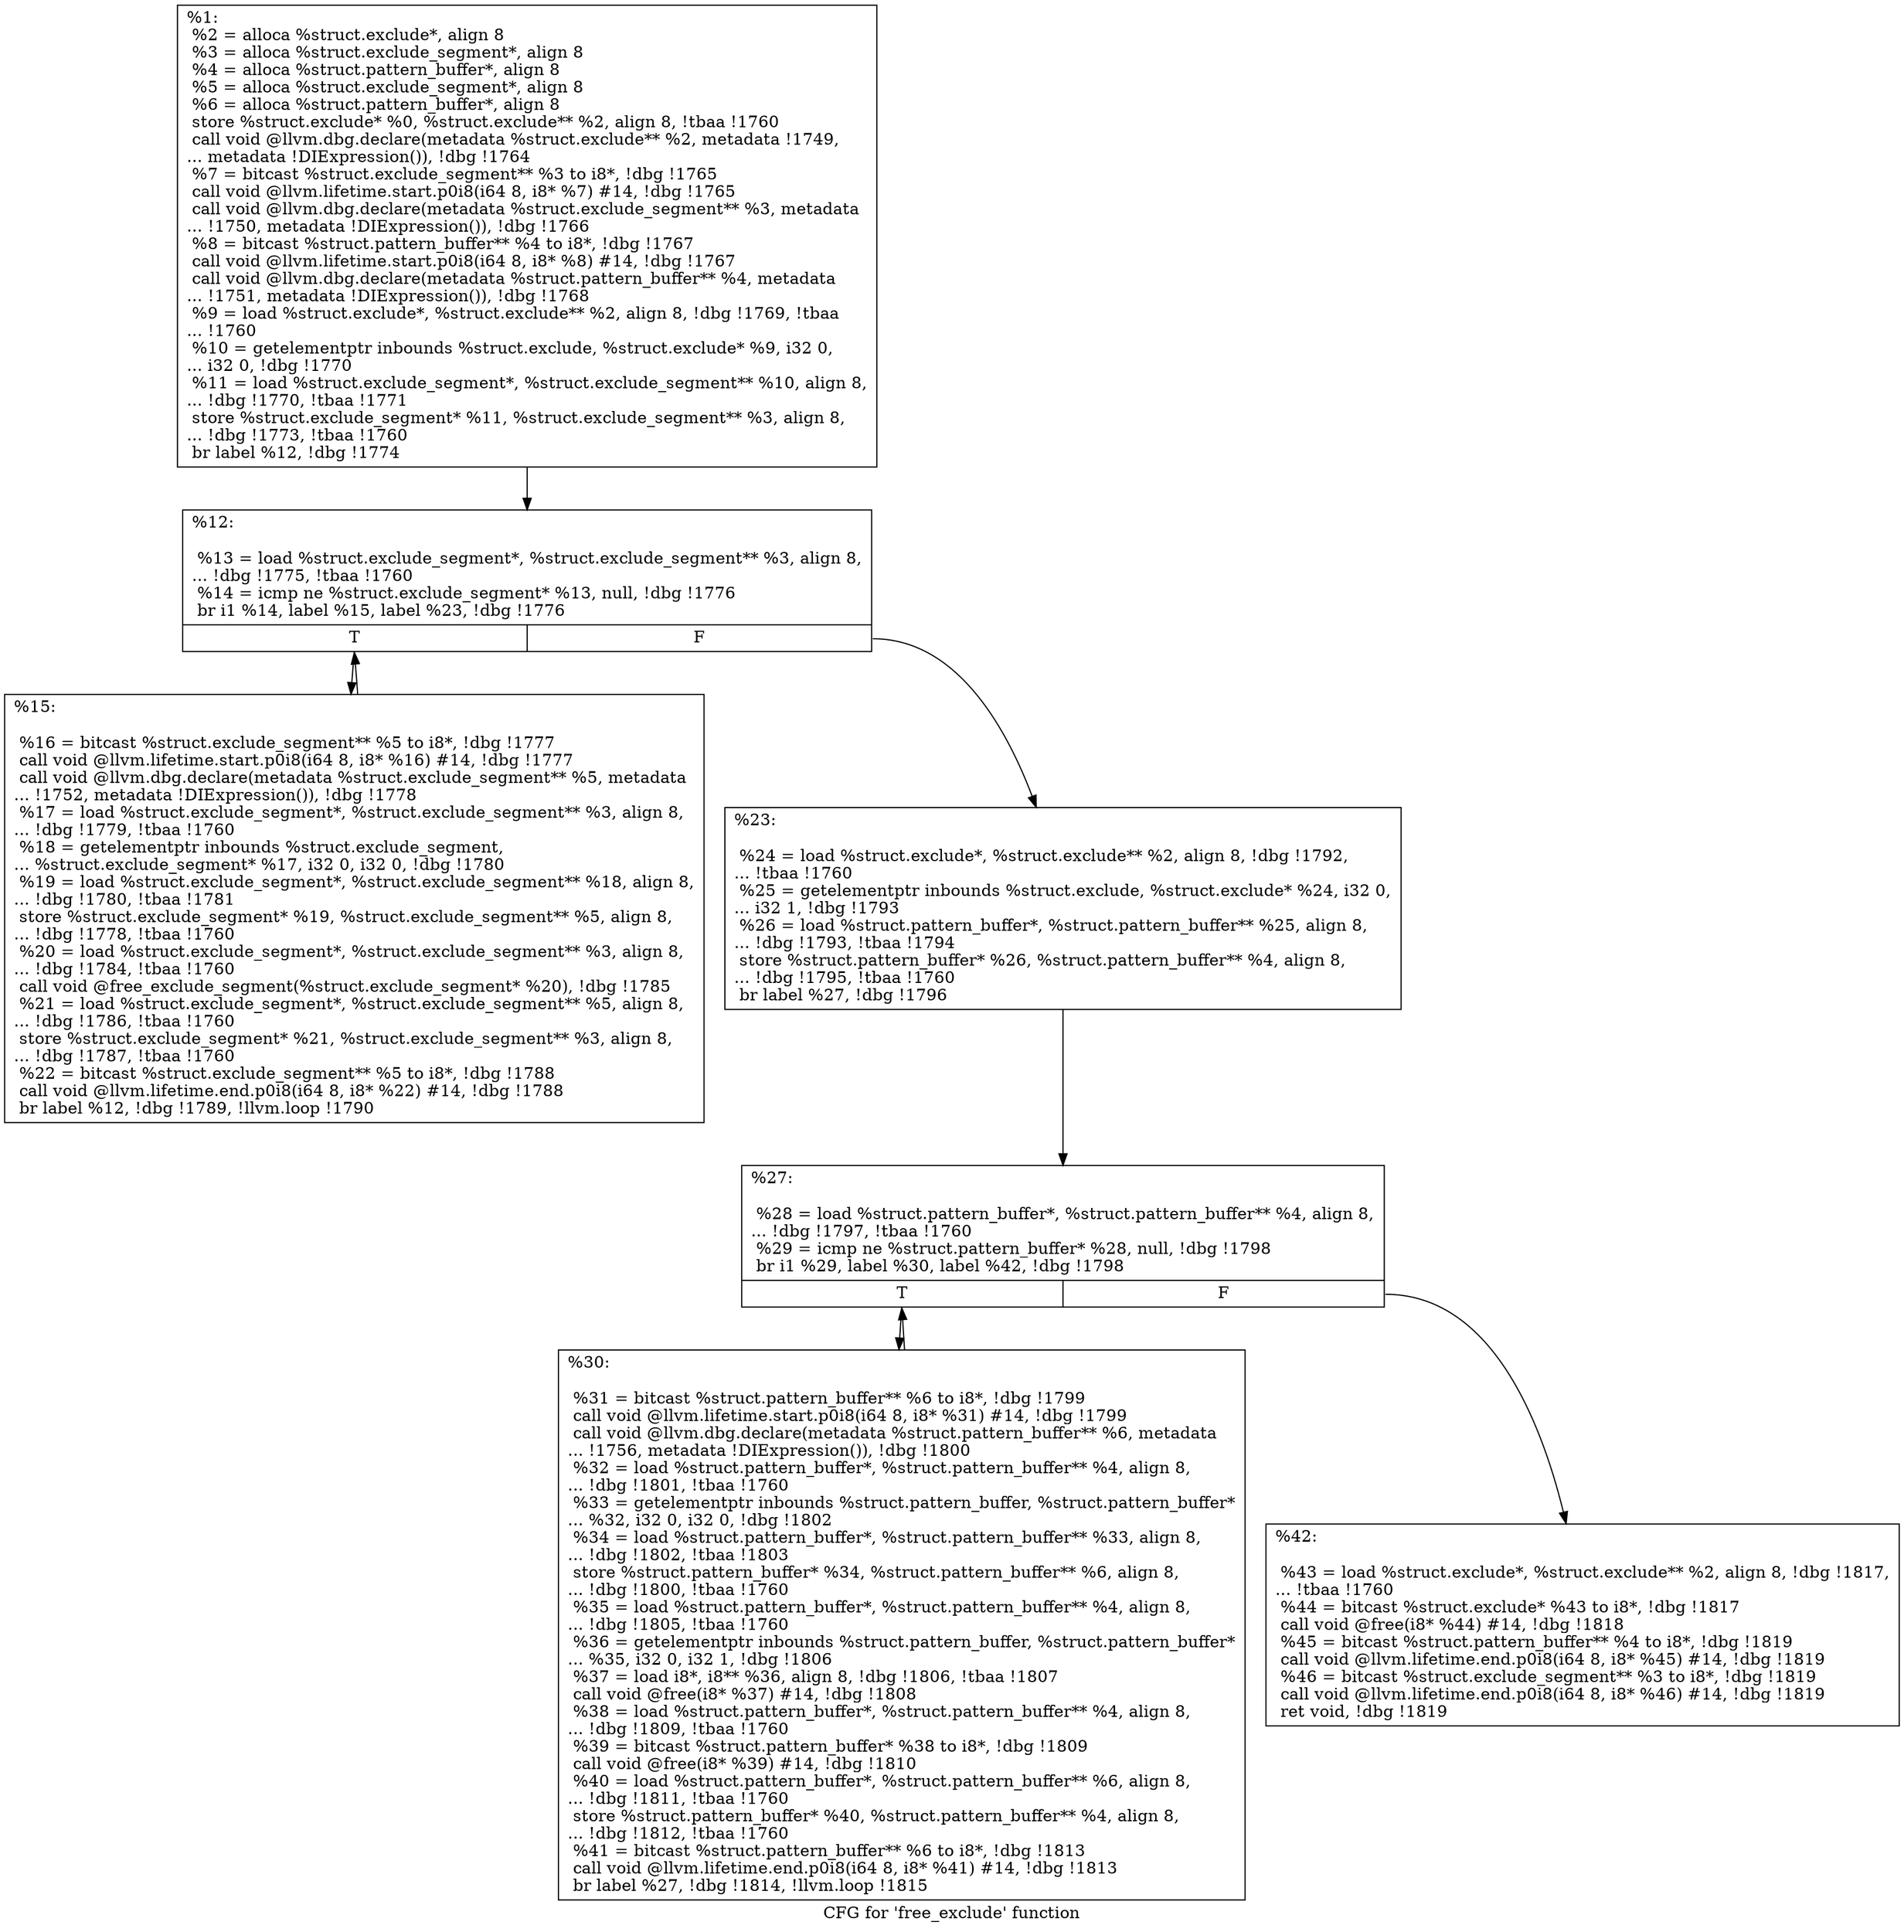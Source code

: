 digraph "CFG for 'free_exclude' function" {
	label="CFG for 'free_exclude' function";

	Node0x288be00 [shape=record,label="{%1:\l  %2 = alloca %struct.exclude*, align 8\l  %3 = alloca %struct.exclude_segment*, align 8\l  %4 = alloca %struct.pattern_buffer*, align 8\l  %5 = alloca %struct.exclude_segment*, align 8\l  %6 = alloca %struct.pattern_buffer*, align 8\l  store %struct.exclude* %0, %struct.exclude** %2, align 8, !tbaa !1760\l  call void @llvm.dbg.declare(metadata %struct.exclude** %2, metadata !1749,\l... metadata !DIExpression()), !dbg !1764\l  %7 = bitcast %struct.exclude_segment** %3 to i8*, !dbg !1765\l  call void @llvm.lifetime.start.p0i8(i64 8, i8* %7) #14, !dbg !1765\l  call void @llvm.dbg.declare(metadata %struct.exclude_segment** %3, metadata\l... !1750, metadata !DIExpression()), !dbg !1766\l  %8 = bitcast %struct.pattern_buffer** %4 to i8*, !dbg !1767\l  call void @llvm.lifetime.start.p0i8(i64 8, i8* %8) #14, !dbg !1767\l  call void @llvm.dbg.declare(metadata %struct.pattern_buffer** %4, metadata\l... !1751, metadata !DIExpression()), !dbg !1768\l  %9 = load %struct.exclude*, %struct.exclude** %2, align 8, !dbg !1769, !tbaa\l... !1760\l  %10 = getelementptr inbounds %struct.exclude, %struct.exclude* %9, i32 0,\l... i32 0, !dbg !1770\l  %11 = load %struct.exclude_segment*, %struct.exclude_segment** %10, align 8,\l... !dbg !1770, !tbaa !1771\l  store %struct.exclude_segment* %11, %struct.exclude_segment** %3, align 8,\l... !dbg !1773, !tbaa !1760\l  br label %12, !dbg !1774\l}"];
	Node0x288be00 -> Node0x288c170;
	Node0x288c170 [shape=record,label="{%12:\l\l  %13 = load %struct.exclude_segment*, %struct.exclude_segment** %3, align 8,\l... !dbg !1775, !tbaa !1760\l  %14 = icmp ne %struct.exclude_segment* %13, null, !dbg !1776\l  br i1 %14, label %15, label %23, !dbg !1776\l|{<s0>T|<s1>F}}"];
	Node0x288c170:s0 -> Node0x288c1c0;
	Node0x288c170:s1 -> Node0x288c210;
	Node0x288c1c0 [shape=record,label="{%15:\l\l  %16 = bitcast %struct.exclude_segment** %5 to i8*, !dbg !1777\l  call void @llvm.lifetime.start.p0i8(i64 8, i8* %16) #14, !dbg !1777\l  call void @llvm.dbg.declare(metadata %struct.exclude_segment** %5, metadata\l... !1752, metadata !DIExpression()), !dbg !1778\l  %17 = load %struct.exclude_segment*, %struct.exclude_segment** %3, align 8,\l... !dbg !1779, !tbaa !1760\l  %18 = getelementptr inbounds %struct.exclude_segment,\l... %struct.exclude_segment* %17, i32 0, i32 0, !dbg !1780\l  %19 = load %struct.exclude_segment*, %struct.exclude_segment** %18, align 8,\l... !dbg !1780, !tbaa !1781\l  store %struct.exclude_segment* %19, %struct.exclude_segment** %5, align 8,\l... !dbg !1778, !tbaa !1760\l  %20 = load %struct.exclude_segment*, %struct.exclude_segment** %3, align 8,\l... !dbg !1784, !tbaa !1760\l  call void @free_exclude_segment(%struct.exclude_segment* %20), !dbg !1785\l  %21 = load %struct.exclude_segment*, %struct.exclude_segment** %5, align 8,\l... !dbg !1786, !tbaa !1760\l  store %struct.exclude_segment* %21, %struct.exclude_segment** %3, align 8,\l... !dbg !1787, !tbaa !1760\l  %22 = bitcast %struct.exclude_segment** %5 to i8*, !dbg !1788\l  call void @llvm.lifetime.end.p0i8(i64 8, i8* %22) #14, !dbg !1788\l  br label %12, !dbg !1789, !llvm.loop !1790\l}"];
	Node0x288c1c0 -> Node0x288c170;
	Node0x288c210 [shape=record,label="{%23:\l\l  %24 = load %struct.exclude*, %struct.exclude** %2, align 8, !dbg !1792,\l... !tbaa !1760\l  %25 = getelementptr inbounds %struct.exclude, %struct.exclude* %24, i32 0,\l... i32 1, !dbg !1793\l  %26 = load %struct.pattern_buffer*, %struct.pattern_buffer** %25, align 8,\l... !dbg !1793, !tbaa !1794\l  store %struct.pattern_buffer* %26, %struct.pattern_buffer** %4, align 8,\l... !dbg !1795, !tbaa !1760\l  br label %27, !dbg !1796\l}"];
	Node0x288c210 -> Node0x288c260;
	Node0x288c260 [shape=record,label="{%27:\l\l  %28 = load %struct.pattern_buffer*, %struct.pattern_buffer** %4, align 8,\l... !dbg !1797, !tbaa !1760\l  %29 = icmp ne %struct.pattern_buffer* %28, null, !dbg !1798\l  br i1 %29, label %30, label %42, !dbg !1798\l|{<s0>T|<s1>F}}"];
	Node0x288c260:s0 -> Node0x288c2b0;
	Node0x288c260:s1 -> Node0x288c300;
	Node0x288c2b0 [shape=record,label="{%30:\l\l  %31 = bitcast %struct.pattern_buffer** %6 to i8*, !dbg !1799\l  call void @llvm.lifetime.start.p0i8(i64 8, i8* %31) #14, !dbg !1799\l  call void @llvm.dbg.declare(metadata %struct.pattern_buffer** %6, metadata\l... !1756, metadata !DIExpression()), !dbg !1800\l  %32 = load %struct.pattern_buffer*, %struct.pattern_buffer** %4, align 8,\l... !dbg !1801, !tbaa !1760\l  %33 = getelementptr inbounds %struct.pattern_buffer, %struct.pattern_buffer*\l... %32, i32 0, i32 0, !dbg !1802\l  %34 = load %struct.pattern_buffer*, %struct.pattern_buffer** %33, align 8,\l... !dbg !1802, !tbaa !1803\l  store %struct.pattern_buffer* %34, %struct.pattern_buffer** %6, align 8,\l... !dbg !1800, !tbaa !1760\l  %35 = load %struct.pattern_buffer*, %struct.pattern_buffer** %4, align 8,\l... !dbg !1805, !tbaa !1760\l  %36 = getelementptr inbounds %struct.pattern_buffer, %struct.pattern_buffer*\l... %35, i32 0, i32 1, !dbg !1806\l  %37 = load i8*, i8** %36, align 8, !dbg !1806, !tbaa !1807\l  call void @free(i8* %37) #14, !dbg !1808\l  %38 = load %struct.pattern_buffer*, %struct.pattern_buffer** %4, align 8,\l... !dbg !1809, !tbaa !1760\l  %39 = bitcast %struct.pattern_buffer* %38 to i8*, !dbg !1809\l  call void @free(i8* %39) #14, !dbg !1810\l  %40 = load %struct.pattern_buffer*, %struct.pattern_buffer** %6, align 8,\l... !dbg !1811, !tbaa !1760\l  store %struct.pattern_buffer* %40, %struct.pattern_buffer** %4, align 8,\l... !dbg !1812, !tbaa !1760\l  %41 = bitcast %struct.pattern_buffer** %6 to i8*, !dbg !1813\l  call void @llvm.lifetime.end.p0i8(i64 8, i8* %41) #14, !dbg !1813\l  br label %27, !dbg !1814, !llvm.loop !1815\l}"];
	Node0x288c2b0 -> Node0x288c260;
	Node0x288c300 [shape=record,label="{%42:\l\l  %43 = load %struct.exclude*, %struct.exclude** %2, align 8, !dbg !1817,\l... !tbaa !1760\l  %44 = bitcast %struct.exclude* %43 to i8*, !dbg !1817\l  call void @free(i8* %44) #14, !dbg !1818\l  %45 = bitcast %struct.pattern_buffer** %4 to i8*, !dbg !1819\l  call void @llvm.lifetime.end.p0i8(i64 8, i8* %45) #14, !dbg !1819\l  %46 = bitcast %struct.exclude_segment** %3 to i8*, !dbg !1819\l  call void @llvm.lifetime.end.p0i8(i64 8, i8* %46) #14, !dbg !1819\l  ret void, !dbg !1819\l}"];
}
